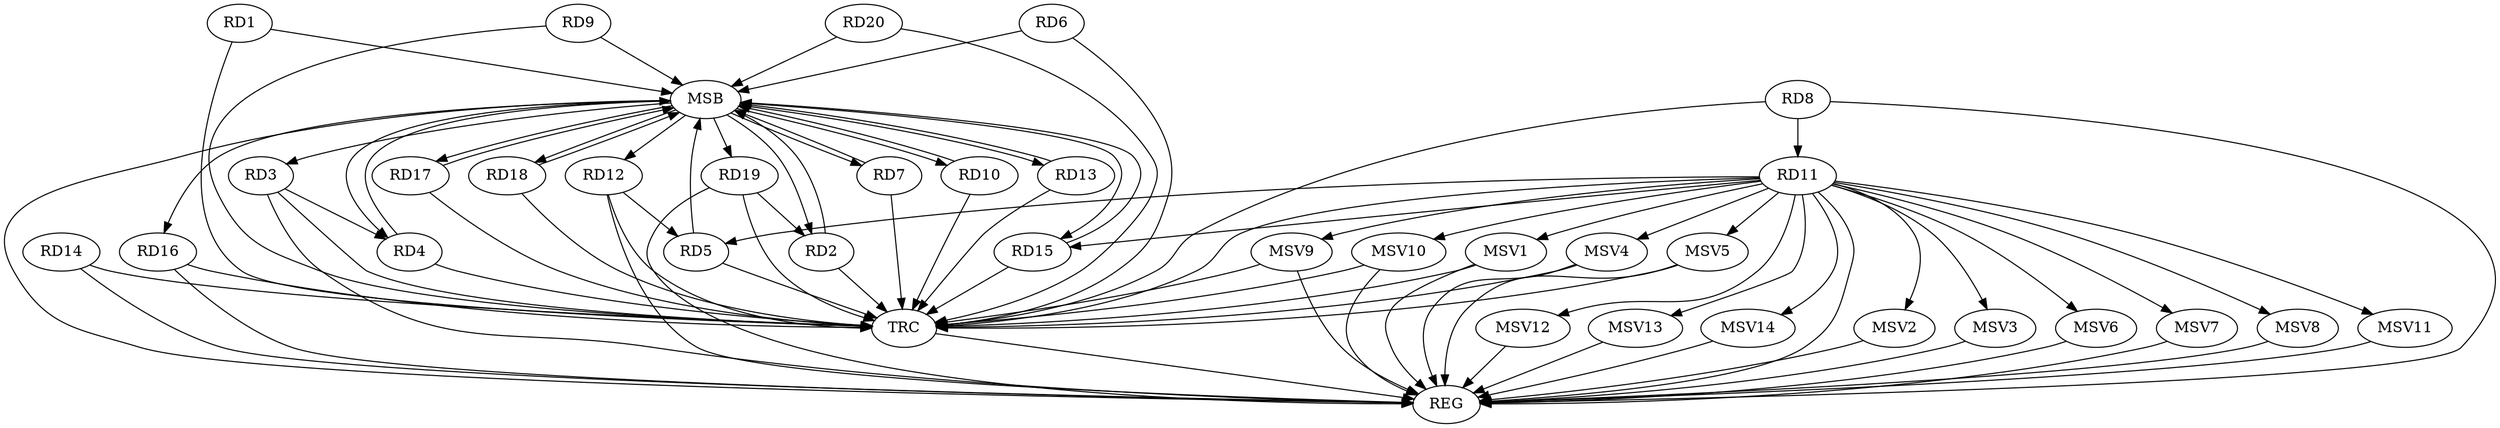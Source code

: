 strict digraph G {
  RD1 [ label="RD1" ];
  RD2 [ label="RD2" ];
  RD3 [ label="RD3" ];
  RD4 [ label="RD4" ];
  RD5 [ label="RD5" ];
  RD6 [ label="RD6" ];
  RD7 [ label="RD7" ];
  RD8 [ label="RD8" ];
  RD9 [ label="RD9" ];
  RD10 [ label="RD10" ];
  RD11 [ label="RD11" ];
  RD12 [ label="RD12" ];
  RD13 [ label="RD13" ];
  RD14 [ label="RD14" ];
  RD15 [ label="RD15" ];
  RD16 [ label="RD16" ];
  RD17 [ label="RD17" ];
  RD18 [ label="RD18" ];
  RD19 [ label="RD19" ];
  RD20 [ label="RD20" ];
  REG [ label="REG" ];
  MSB [ label="MSB" ];
  TRC [ label="TRC" ];
  MSV1 [ label="MSV1" ];
  MSV2 [ label="MSV2" ];
  MSV3 [ label="MSV3" ];
  MSV4 [ label="MSV4" ];
  MSV5 [ label="MSV5" ];
  MSV6 [ label="MSV6" ];
  MSV7 [ label="MSV7" ];
  MSV8 [ label="MSV8" ];
  MSV9 [ label="MSV9" ];
  MSV10 [ label="MSV10" ];
  MSV11 [ label="MSV11" ];
  MSV12 [ label="MSV12" ];
  MSV13 [ label="MSV13" ];
  MSV14 [ label="MSV14" ];
  RD19 -> RD2;
  RD3 -> RD4;
  RD11 -> RD5;
  RD12 -> RD5;
  RD8 -> RD11;
  RD11 -> RD15;
  RD3 -> REG;
  RD8 -> REG;
  RD11 -> REG;
  RD12 -> REG;
  RD14 -> REG;
  RD16 -> REG;
  RD19 -> REG;
  RD1 -> MSB;
  MSB -> RD4;
  MSB -> REG;
  RD2 -> MSB;
  RD4 -> MSB;
  MSB -> RD15;
  MSB -> RD16;
  RD5 -> MSB;
  MSB -> RD3;
  RD6 -> MSB;
  MSB -> RD12;
  MSB -> RD17;
  RD7 -> MSB;
  MSB -> RD13;
  RD9 -> MSB;
  MSB -> RD19;
  RD10 -> MSB;
  RD13 -> MSB;
  RD15 -> MSB;
  RD17 -> MSB;
  MSB -> RD7;
  MSB -> RD18;
  RD18 -> MSB;
  MSB -> RD2;
  RD20 -> MSB;
  MSB -> RD10;
  RD1 -> TRC;
  RD2 -> TRC;
  RD3 -> TRC;
  RD4 -> TRC;
  RD5 -> TRC;
  RD6 -> TRC;
  RD7 -> TRC;
  RD8 -> TRC;
  RD9 -> TRC;
  RD10 -> TRC;
  RD11 -> TRC;
  RD12 -> TRC;
  RD13 -> TRC;
  RD14 -> TRC;
  RD15 -> TRC;
  RD16 -> TRC;
  RD17 -> TRC;
  RD18 -> TRC;
  RD19 -> TRC;
  RD20 -> TRC;
  TRC -> REG;
  RD11 -> MSV1;
  MSV1 -> REG;
  MSV1 -> TRC;
  RD11 -> MSV2;
  MSV2 -> REG;
  RD11 -> MSV3;
  MSV3 -> REG;
  RD11 -> MSV4;
  MSV4 -> REG;
  MSV4 -> TRC;
  RD11 -> MSV5;
  MSV5 -> REG;
  MSV5 -> TRC;
  RD11 -> MSV6;
  MSV6 -> REG;
  RD11 -> MSV7;
  MSV7 -> REG;
  RD11 -> MSV8;
  RD11 -> MSV9;
  RD11 -> MSV10;
  MSV8 -> REG;
  MSV9 -> REG;
  MSV9 -> TRC;
  MSV10 -> REG;
  MSV10 -> TRC;
  RD11 -> MSV11;
  MSV11 -> REG;
  RD11 -> MSV12;
  RD11 -> MSV13;
  RD11 -> MSV14;
  MSV12 -> REG;
  MSV13 -> REG;
  MSV14 -> REG;
}
